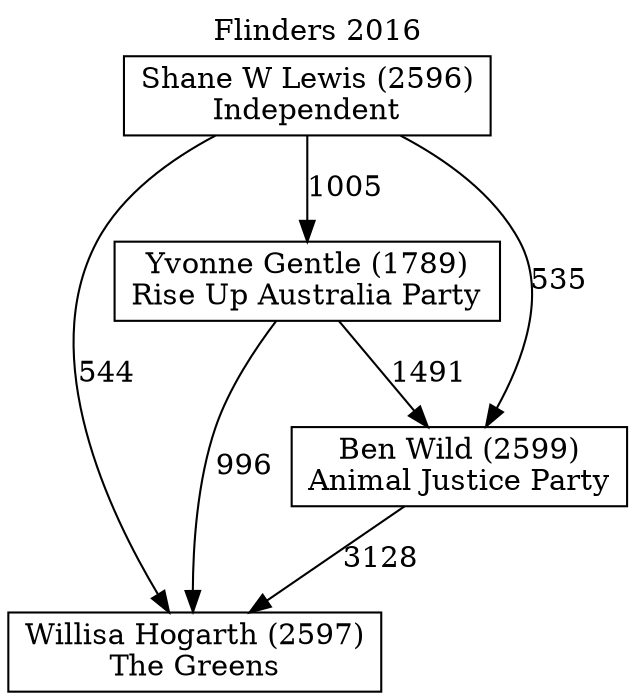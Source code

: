 // House preference flow
digraph "Willisa Hogarth (2597)_Flinders_2016" {
	graph [label="Flinders 2016" labelloc=t mclimit=10]
	node [shape=box]
	"Willisa Hogarth (2597)" [label="Willisa Hogarth (2597)
The Greens"]
	"Yvonne Gentle (1789)" [label="Yvonne Gentle (1789)
Rise Up Australia Party"]
	"Shane W Lewis (2596)" [label="Shane W Lewis (2596)
Independent"]
	"Ben Wild (2599)" [label="Ben Wild (2599)
Animal Justice Party"]
	"Shane W Lewis (2596)" -> "Ben Wild (2599)" [label=535]
	"Shane W Lewis (2596)" -> "Yvonne Gentle (1789)" [label=1005]
	"Yvonne Gentle (1789)" -> "Ben Wild (2599)" [label=1491]
	"Ben Wild (2599)" -> "Willisa Hogarth (2597)" [label=3128]
	"Yvonne Gentle (1789)" -> "Willisa Hogarth (2597)" [label=996]
	"Shane W Lewis (2596)" -> "Willisa Hogarth (2597)" [label=544]
}
